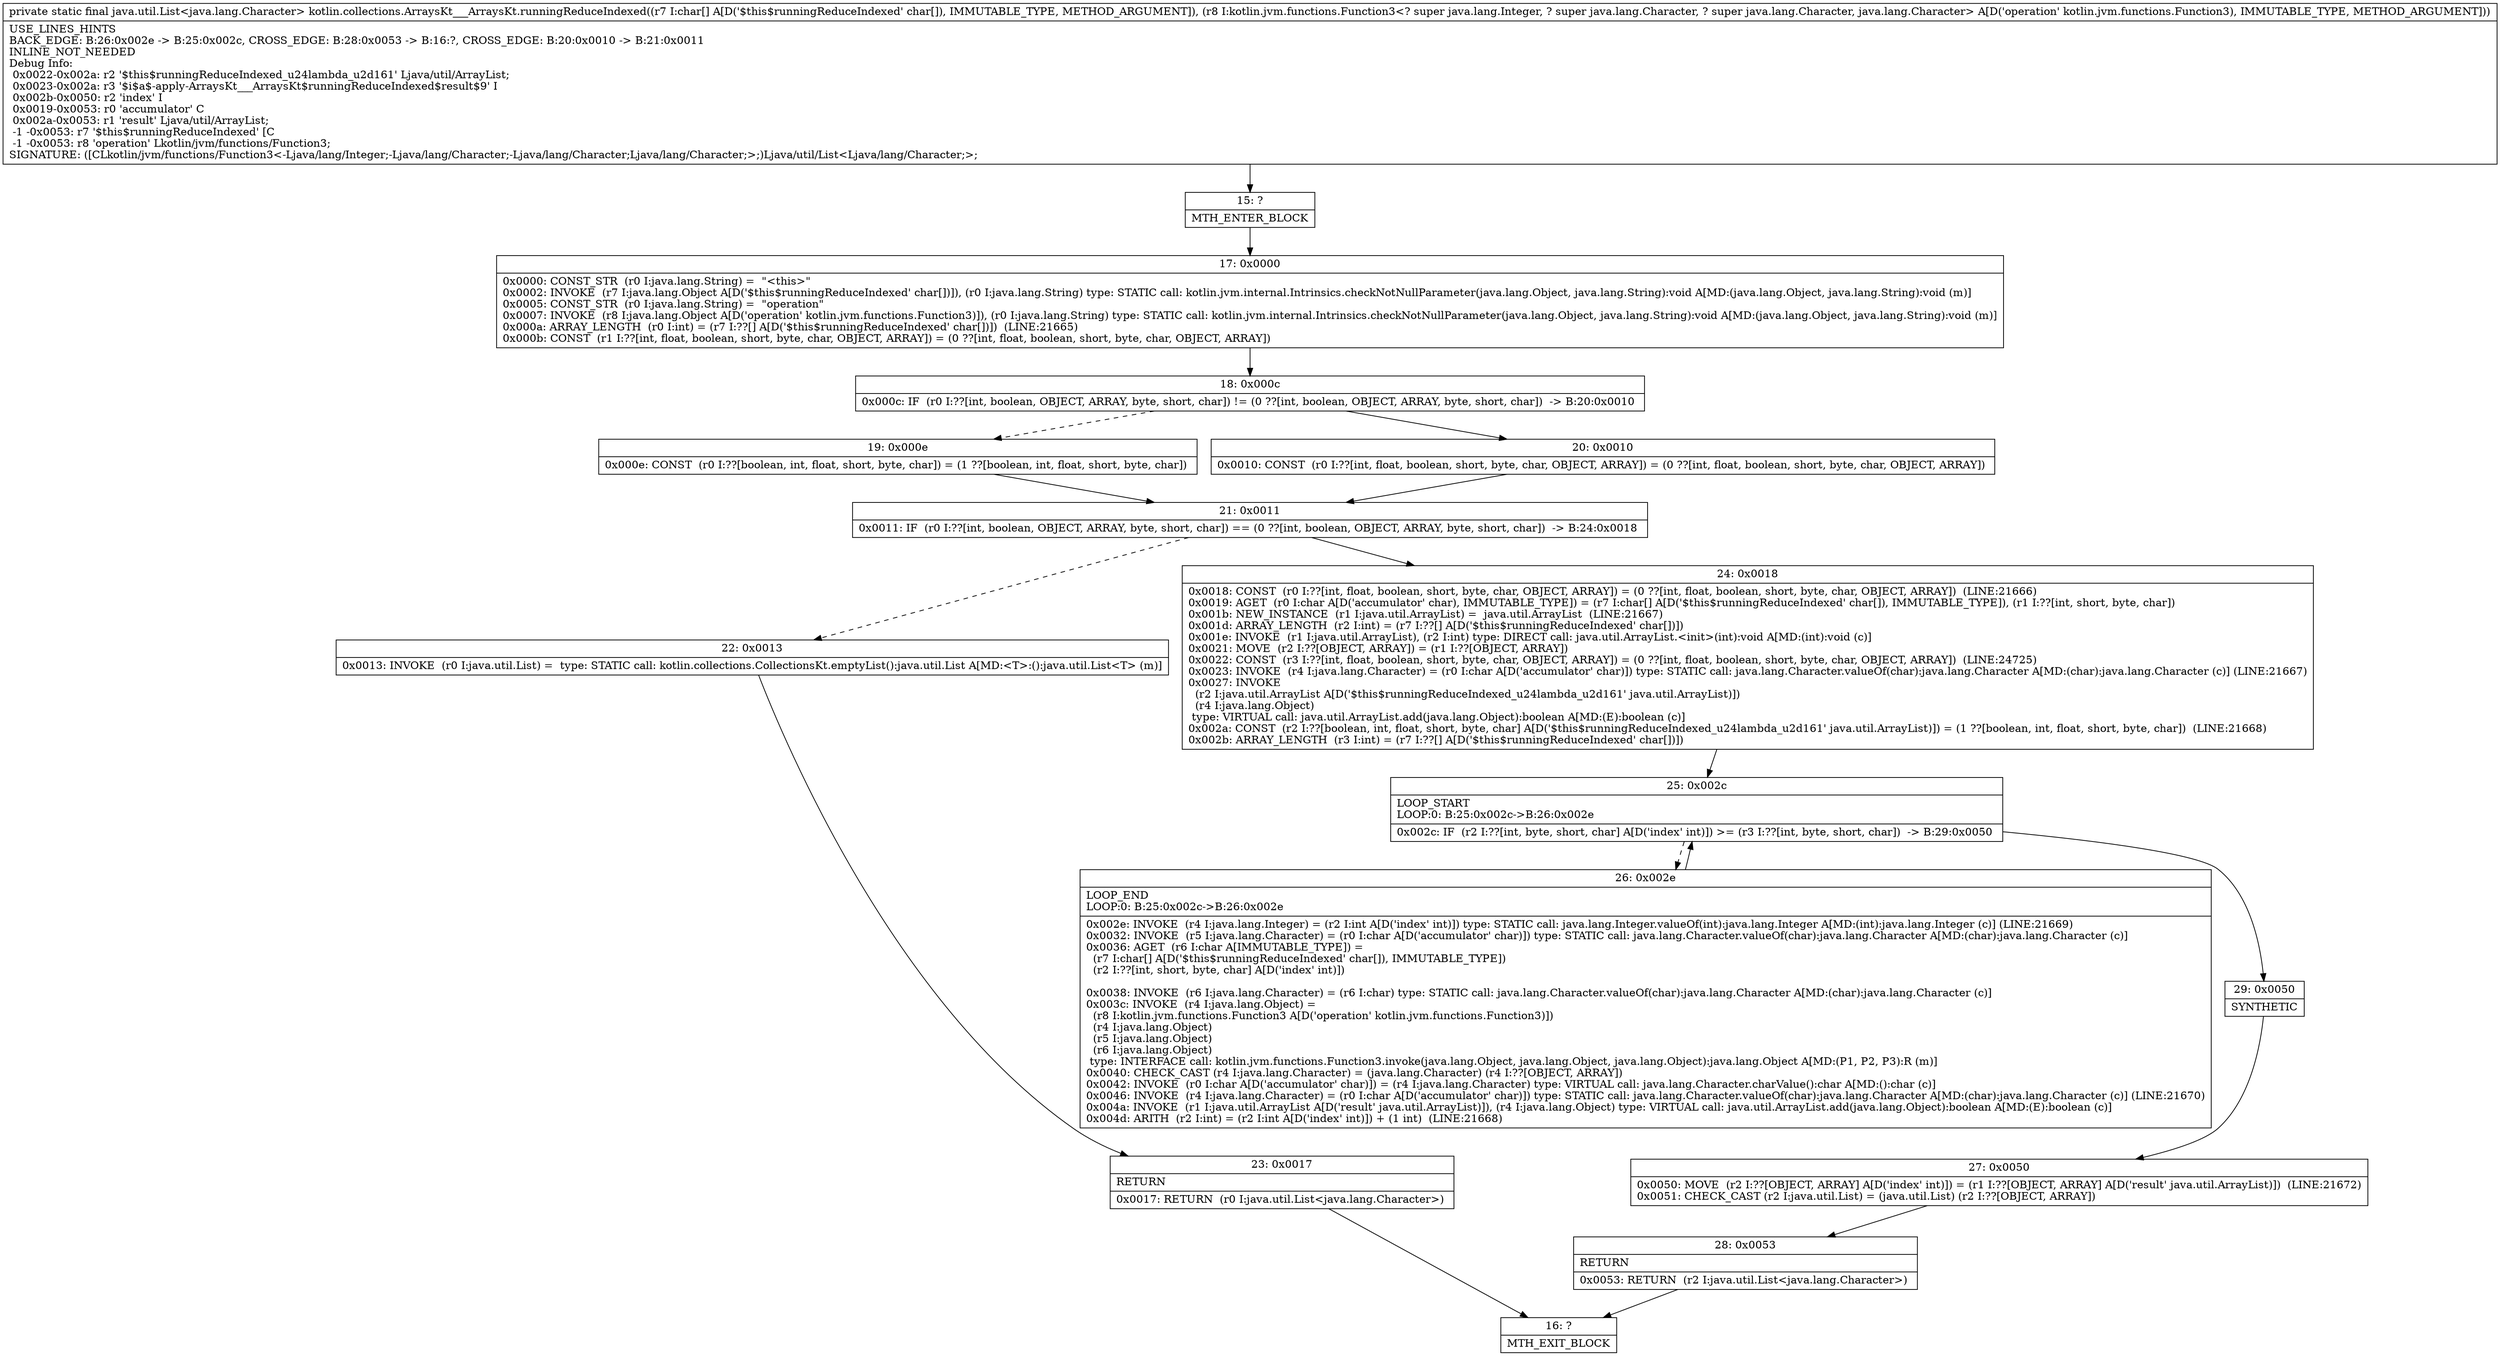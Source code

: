 digraph "CFG forkotlin.collections.ArraysKt___ArraysKt.runningReduceIndexed([CLkotlin\/jvm\/functions\/Function3;)Ljava\/util\/List;" {
Node_15 [shape=record,label="{15\:\ ?|MTH_ENTER_BLOCK\l}"];
Node_17 [shape=record,label="{17\:\ 0x0000|0x0000: CONST_STR  (r0 I:java.lang.String) =  \"\<this\>\" \l0x0002: INVOKE  (r7 I:java.lang.Object A[D('$this$runningReduceIndexed' char[])]), (r0 I:java.lang.String) type: STATIC call: kotlin.jvm.internal.Intrinsics.checkNotNullParameter(java.lang.Object, java.lang.String):void A[MD:(java.lang.Object, java.lang.String):void (m)]\l0x0005: CONST_STR  (r0 I:java.lang.String) =  \"operation\" \l0x0007: INVOKE  (r8 I:java.lang.Object A[D('operation' kotlin.jvm.functions.Function3)]), (r0 I:java.lang.String) type: STATIC call: kotlin.jvm.internal.Intrinsics.checkNotNullParameter(java.lang.Object, java.lang.String):void A[MD:(java.lang.Object, java.lang.String):void (m)]\l0x000a: ARRAY_LENGTH  (r0 I:int) = (r7 I:??[] A[D('$this$runningReduceIndexed' char[])])  (LINE:21665)\l0x000b: CONST  (r1 I:??[int, float, boolean, short, byte, char, OBJECT, ARRAY]) = (0 ??[int, float, boolean, short, byte, char, OBJECT, ARRAY]) \l}"];
Node_18 [shape=record,label="{18\:\ 0x000c|0x000c: IF  (r0 I:??[int, boolean, OBJECT, ARRAY, byte, short, char]) != (0 ??[int, boolean, OBJECT, ARRAY, byte, short, char])  \-\> B:20:0x0010 \l}"];
Node_19 [shape=record,label="{19\:\ 0x000e|0x000e: CONST  (r0 I:??[boolean, int, float, short, byte, char]) = (1 ??[boolean, int, float, short, byte, char]) \l}"];
Node_21 [shape=record,label="{21\:\ 0x0011|0x0011: IF  (r0 I:??[int, boolean, OBJECT, ARRAY, byte, short, char]) == (0 ??[int, boolean, OBJECT, ARRAY, byte, short, char])  \-\> B:24:0x0018 \l}"];
Node_22 [shape=record,label="{22\:\ 0x0013|0x0013: INVOKE  (r0 I:java.util.List) =  type: STATIC call: kotlin.collections.CollectionsKt.emptyList():java.util.List A[MD:\<T\>:():java.util.List\<T\> (m)]\l}"];
Node_23 [shape=record,label="{23\:\ 0x0017|RETURN\l|0x0017: RETURN  (r0 I:java.util.List\<java.lang.Character\>) \l}"];
Node_16 [shape=record,label="{16\:\ ?|MTH_EXIT_BLOCK\l}"];
Node_24 [shape=record,label="{24\:\ 0x0018|0x0018: CONST  (r0 I:??[int, float, boolean, short, byte, char, OBJECT, ARRAY]) = (0 ??[int, float, boolean, short, byte, char, OBJECT, ARRAY])  (LINE:21666)\l0x0019: AGET  (r0 I:char A[D('accumulator' char), IMMUTABLE_TYPE]) = (r7 I:char[] A[D('$this$runningReduceIndexed' char[]), IMMUTABLE_TYPE]), (r1 I:??[int, short, byte, char]) \l0x001b: NEW_INSTANCE  (r1 I:java.util.ArrayList) =  java.util.ArrayList  (LINE:21667)\l0x001d: ARRAY_LENGTH  (r2 I:int) = (r7 I:??[] A[D('$this$runningReduceIndexed' char[])]) \l0x001e: INVOKE  (r1 I:java.util.ArrayList), (r2 I:int) type: DIRECT call: java.util.ArrayList.\<init\>(int):void A[MD:(int):void (c)]\l0x0021: MOVE  (r2 I:??[OBJECT, ARRAY]) = (r1 I:??[OBJECT, ARRAY]) \l0x0022: CONST  (r3 I:??[int, float, boolean, short, byte, char, OBJECT, ARRAY]) = (0 ??[int, float, boolean, short, byte, char, OBJECT, ARRAY])  (LINE:24725)\l0x0023: INVOKE  (r4 I:java.lang.Character) = (r0 I:char A[D('accumulator' char)]) type: STATIC call: java.lang.Character.valueOf(char):java.lang.Character A[MD:(char):java.lang.Character (c)] (LINE:21667)\l0x0027: INVOKE  \l  (r2 I:java.util.ArrayList A[D('$this$runningReduceIndexed_u24lambda_u2d161' java.util.ArrayList)])\l  (r4 I:java.lang.Object)\l type: VIRTUAL call: java.util.ArrayList.add(java.lang.Object):boolean A[MD:(E):boolean (c)]\l0x002a: CONST  (r2 I:??[boolean, int, float, short, byte, char] A[D('$this$runningReduceIndexed_u24lambda_u2d161' java.util.ArrayList)]) = (1 ??[boolean, int, float, short, byte, char])  (LINE:21668)\l0x002b: ARRAY_LENGTH  (r3 I:int) = (r7 I:??[] A[D('$this$runningReduceIndexed' char[])]) \l}"];
Node_25 [shape=record,label="{25\:\ 0x002c|LOOP_START\lLOOP:0: B:25:0x002c\-\>B:26:0x002e\l|0x002c: IF  (r2 I:??[int, byte, short, char] A[D('index' int)]) \>= (r3 I:??[int, byte, short, char])  \-\> B:29:0x0050 \l}"];
Node_26 [shape=record,label="{26\:\ 0x002e|LOOP_END\lLOOP:0: B:25:0x002c\-\>B:26:0x002e\l|0x002e: INVOKE  (r4 I:java.lang.Integer) = (r2 I:int A[D('index' int)]) type: STATIC call: java.lang.Integer.valueOf(int):java.lang.Integer A[MD:(int):java.lang.Integer (c)] (LINE:21669)\l0x0032: INVOKE  (r5 I:java.lang.Character) = (r0 I:char A[D('accumulator' char)]) type: STATIC call: java.lang.Character.valueOf(char):java.lang.Character A[MD:(char):java.lang.Character (c)]\l0x0036: AGET  (r6 I:char A[IMMUTABLE_TYPE]) = \l  (r7 I:char[] A[D('$this$runningReduceIndexed' char[]), IMMUTABLE_TYPE])\l  (r2 I:??[int, short, byte, char] A[D('index' int)])\l \l0x0038: INVOKE  (r6 I:java.lang.Character) = (r6 I:char) type: STATIC call: java.lang.Character.valueOf(char):java.lang.Character A[MD:(char):java.lang.Character (c)]\l0x003c: INVOKE  (r4 I:java.lang.Object) = \l  (r8 I:kotlin.jvm.functions.Function3 A[D('operation' kotlin.jvm.functions.Function3)])\l  (r4 I:java.lang.Object)\l  (r5 I:java.lang.Object)\l  (r6 I:java.lang.Object)\l type: INTERFACE call: kotlin.jvm.functions.Function3.invoke(java.lang.Object, java.lang.Object, java.lang.Object):java.lang.Object A[MD:(P1, P2, P3):R (m)]\l0x0040: CHECK_CAST (r4 I:java.lang.Character) = (java.lang.Character) (r4 I:??[OBJECT, ARRAY]) \l0x0042: INVOKE  (r0 I:char A[D('accumulator' char)]) = (r4 I:java.lang.Character) type: VIRTUAL call: java.lang.Character.charValue():char A[MD:():char (c)]\l0x0046: INVOKE  (r4 I:java.lang.Character) = (r0 I:char A[D('accumulator' char)]) type: STATIC call: java.lang.Character.valueOf(char):java.lang.Character A[MD:(char):java.lang.Character (c)] (LINE:21670)\l0x004a: INVOKE  (r1 I:java.util.ArrayList A[D('result' java.util.ArrayList)]), (r4 I:java.lang.Object) type: VIRTUAL call: java.util.ArrayList.add(java.lang.Object):boolean A[MD:(E):boolean (c)]\l0x004d: ARITH  (r2 I:int) = (r2 I:int A[D('index' int)]) + (1 int)  (LINE:21668)\l}"];
Node_29 [shape=record,label="{29\:\ 0x0050|SYNTHETIC\l}"];
Node_27 [shape=record,label="{27\:\ 0x0050|0x0050: MOVE  (r2 I:??[OBJECT, ARRAY] A[D('index' int)]) = (r1 I:??[OBJECT, ARRAY] A[D('result' java.util.ArrayList)])  (LINE:21672)\l0x0051: CHECK_CAST (r2 I:java.util.List) = (java.util.List) (r2 I:??[OBJECT, ARRAY]) \l}"];
Node_28 [shape=record,label="{28\:\ 0x0053|RETURN\l|0x0053: RETURN  (r2 I:java.util.List\<java.lang.Character\>) \l}"];
Node_20 [shape=record,label="{20\:\ 0x0010|0x0010: CONST  (r0 I:??[int, float, boolean, short, byte, char, OBJECT, ARRAY]) = (0 ??[int, float, boolean, short, byte, char, OBJECT, ARRAY]) \l}"];
MethodNode[shape=record,label="{private static final java.util.List\<java.lang.Character\> kotlin.collections.ArraysKt___ArraysKt.runningReduceIndexed((r7 I:char[] A[D('$this$runningReduceIndexed' char[]), IMMUTABLE_TYPE, METHOD_ARGUMENT]), (r8 I:kotlin.jvm.functions.Function3\<? super java.lang.Integer, ? super java.lang.Character, ? super java.lang.Character, java.lang.Character\> A[D('operation' kotlin.jvm.functions.Function3), IMMUTABLE_TYPE, METHOD_ARGUMENT]))  | USE_LINES_HINTS\lBACK_EDGE: B:26:0x002e \-\> B:25:0x002c, CROSS_EDGE: B:28:0x0053 \-\> B:16:?, CROSS_EDGE: B:20:0x0010 \-\> B:21:0x0011\lINLINE_NOT_NEEDED\lDebug Info:\l  0x0022\-0x002a: r2 '$this$runningReduceIndexed_u24lambda_u2d161' Ljava\/util\/ArrayList;\l  0x0023\-0x002a: r3 '$i$a$\-apply\-ArraysKt___ArraysKt$runningReduceIndexed$result$9' I\l  0x002b\-0x0050: r2 'index' I\l  0x0019\-0x0053: r0 'accumulator' C\l  0x002a\-0x0053: r1 'result' Ljava\/util\/ArrayList;\l  \-1 \-0x0053: r7 '$this$runningReduceIndexed' [C\l  \-1 \-0x0053: r8 'operation' Lkotlin\/jvm\/functions\/Function3;\lSIGNATURE: ([CLkotlin\/jvm\/functions\/Function3\<\-Ljava\/lang\/Integer;\-Ljava\/lang\/Character;\-Ljava\/lang\/Character;Ljava\/lang\/Character;\>;)Ljava\/util\/List\<Ljava\/lang\/Character;\>;\l}"];
MethodNode -> Node_15;Node_15 -> Node_17;
Node_17 -> Node_18;
Node_18 -> Node_19[style=dashed];
Node_18 -> Node_20;
Node_19 -> Node_21;
Node_21 -> Node_22[style=dashed];
Node_21 -> Node_24;
Node_22 -> Node_23;
Node_23 -> Node_16;
Node_24 -> Node_25;
Node_25 -> Node_26[style=dashed];
Node_25 -> Node_29;
Node_26 -> Node_25;
Node_29 -> Node_27;
Node_27 -> Node_28;
Node_28 -> Node_16;
Node_20 -> Node_21;
}

